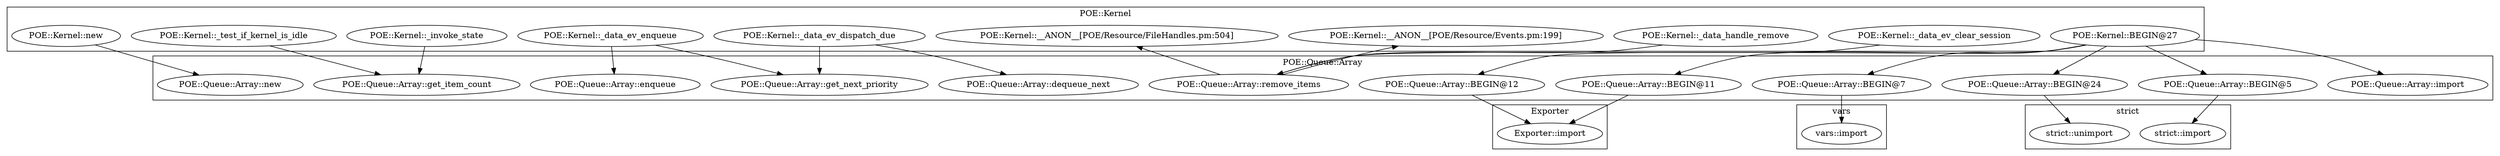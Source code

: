 digraph {
graph [overlap=false]
subgraph cluster_vars {
	label="vars";
	"vars::import";
}
subgraph cluster_POE_Queue_Array {
	label="POE::Queue::Array";
	"POE::Queue::Array::import";
	"POE::Queue::Array::BEGIN@12";
	"POE::Queue::Array::BEGIN@7";
	"POE::Queue::Array::remove_items";
	"POE::Queue::Array::dequeue_next";
	"POE::Queue::Array::BEGIN@5";
	"POE::Queue::Array::BEGIN@11";
	"POE::Queue::Array::get_next_priority";
	"POE::Queue::Array::enqueue";
	"POE::Queue::Array::get_item_count";
	"POE::Queue::Array::new";
	"POE::Queue::Array::BEGIN@24";
}
subgraph cluster_POE_Kernel {
	label="POE::Kernel";
	"POE::Kernel::_data_handle_remove";
	"POE::Kernel::__ANON__[POE/Resource/Events.pm:199]";
	"POE::Kernel::_test_if_kernel_is_idle";
	"POE::Kernel::__ANON__[POE/Resource/FileHandles.pm:504]";
	"POE::Kernel::_data_ev_dispatch_due";
	"POE::Kernel::_data_ev_clear_session";
	"POE::Kernel::_invoke_state";
	"POE::Kernel::_data_ev_enqueue";
	"POE::Kernel::new";
	"POE::Kernel::BEGIN@27";
}
subgraph cluster_Exporter {
	label="Exporter";
	"Exporter::import";
}
subgraph cluster_strict {
	label="strict";
	"strict::unimport";
	"strict::import";
}
"POE::Queue::Array::BEGIN@5" -> "strict::import";
"POE::Kernel::_data_ev_dispatch_due" -> "POE::Queue::Array::get_next_priority";
"POE::Kernel::_data_ev_enqueue" -> "POE::Queue::Array::get_next_priority";
"POE::Kernel::_data_ev_enqueue" -> "POE::Queue::Array::enqueue";
"POE::Kernel::BEGIN@27" -> "POE::Queue::Array::BEGIN@5";
"POE::Kernel::new" -> "POE::Queue::Array::new";
"POE::Queue::Array::BEGIN@24" -> "strict::unimport";
"POE::Queue::Array::remove_items" -> "POE::Kernel::__ANON__[POE/Resource/FileHandles.pm:504]";
"POE::Kernel::_data_ev_dispatch_due" -> "POE::Queue::Array::dequeue_next";
"POE::Queue::Array::remove_items" -> "POE::Kernel::__ANON__[POE/Resource/Events.pm:199]";
"POE::Queue::Array::BEGIN@11" -> "Exporter::import";
"POE::Queue::Array::BEGIN@12" -> "Exporter::import";
"POE::Kernel::BEGIN@27" -> "POE::Queue::Array::BEGIN@12";
"POE::Kernel::BEGIN@27" -> "POE::Queue::Array::import";
"POE::Kernel::_data_handle_remove" -> "POE::Queue::Array::remove_items";
"POE::Kernel::_data_ev_clear_session" -> "POE::Queue::Array::remove_items";
"POE::Kernel::BEGIN@27" -> "POE::Queue::Array::BEGIN@24";
"POE::Kernel::BEGIN@27" -> "POE::Queue::Array::BEGIN@7";
"POE::Kernel::BEGIN@27" -> "POE::Queue::Array::BEGIN@11";
"POE::Queue::Array::BEGIN@7" -> "vars::import";
"POE::Kernel::_test_if_kernel_is_idle" -> "POE::Queue::Array::get_item_count";
"POE::Kernel::_invoke_state" -> "POE::Queue::Array::get_item_count";
}
